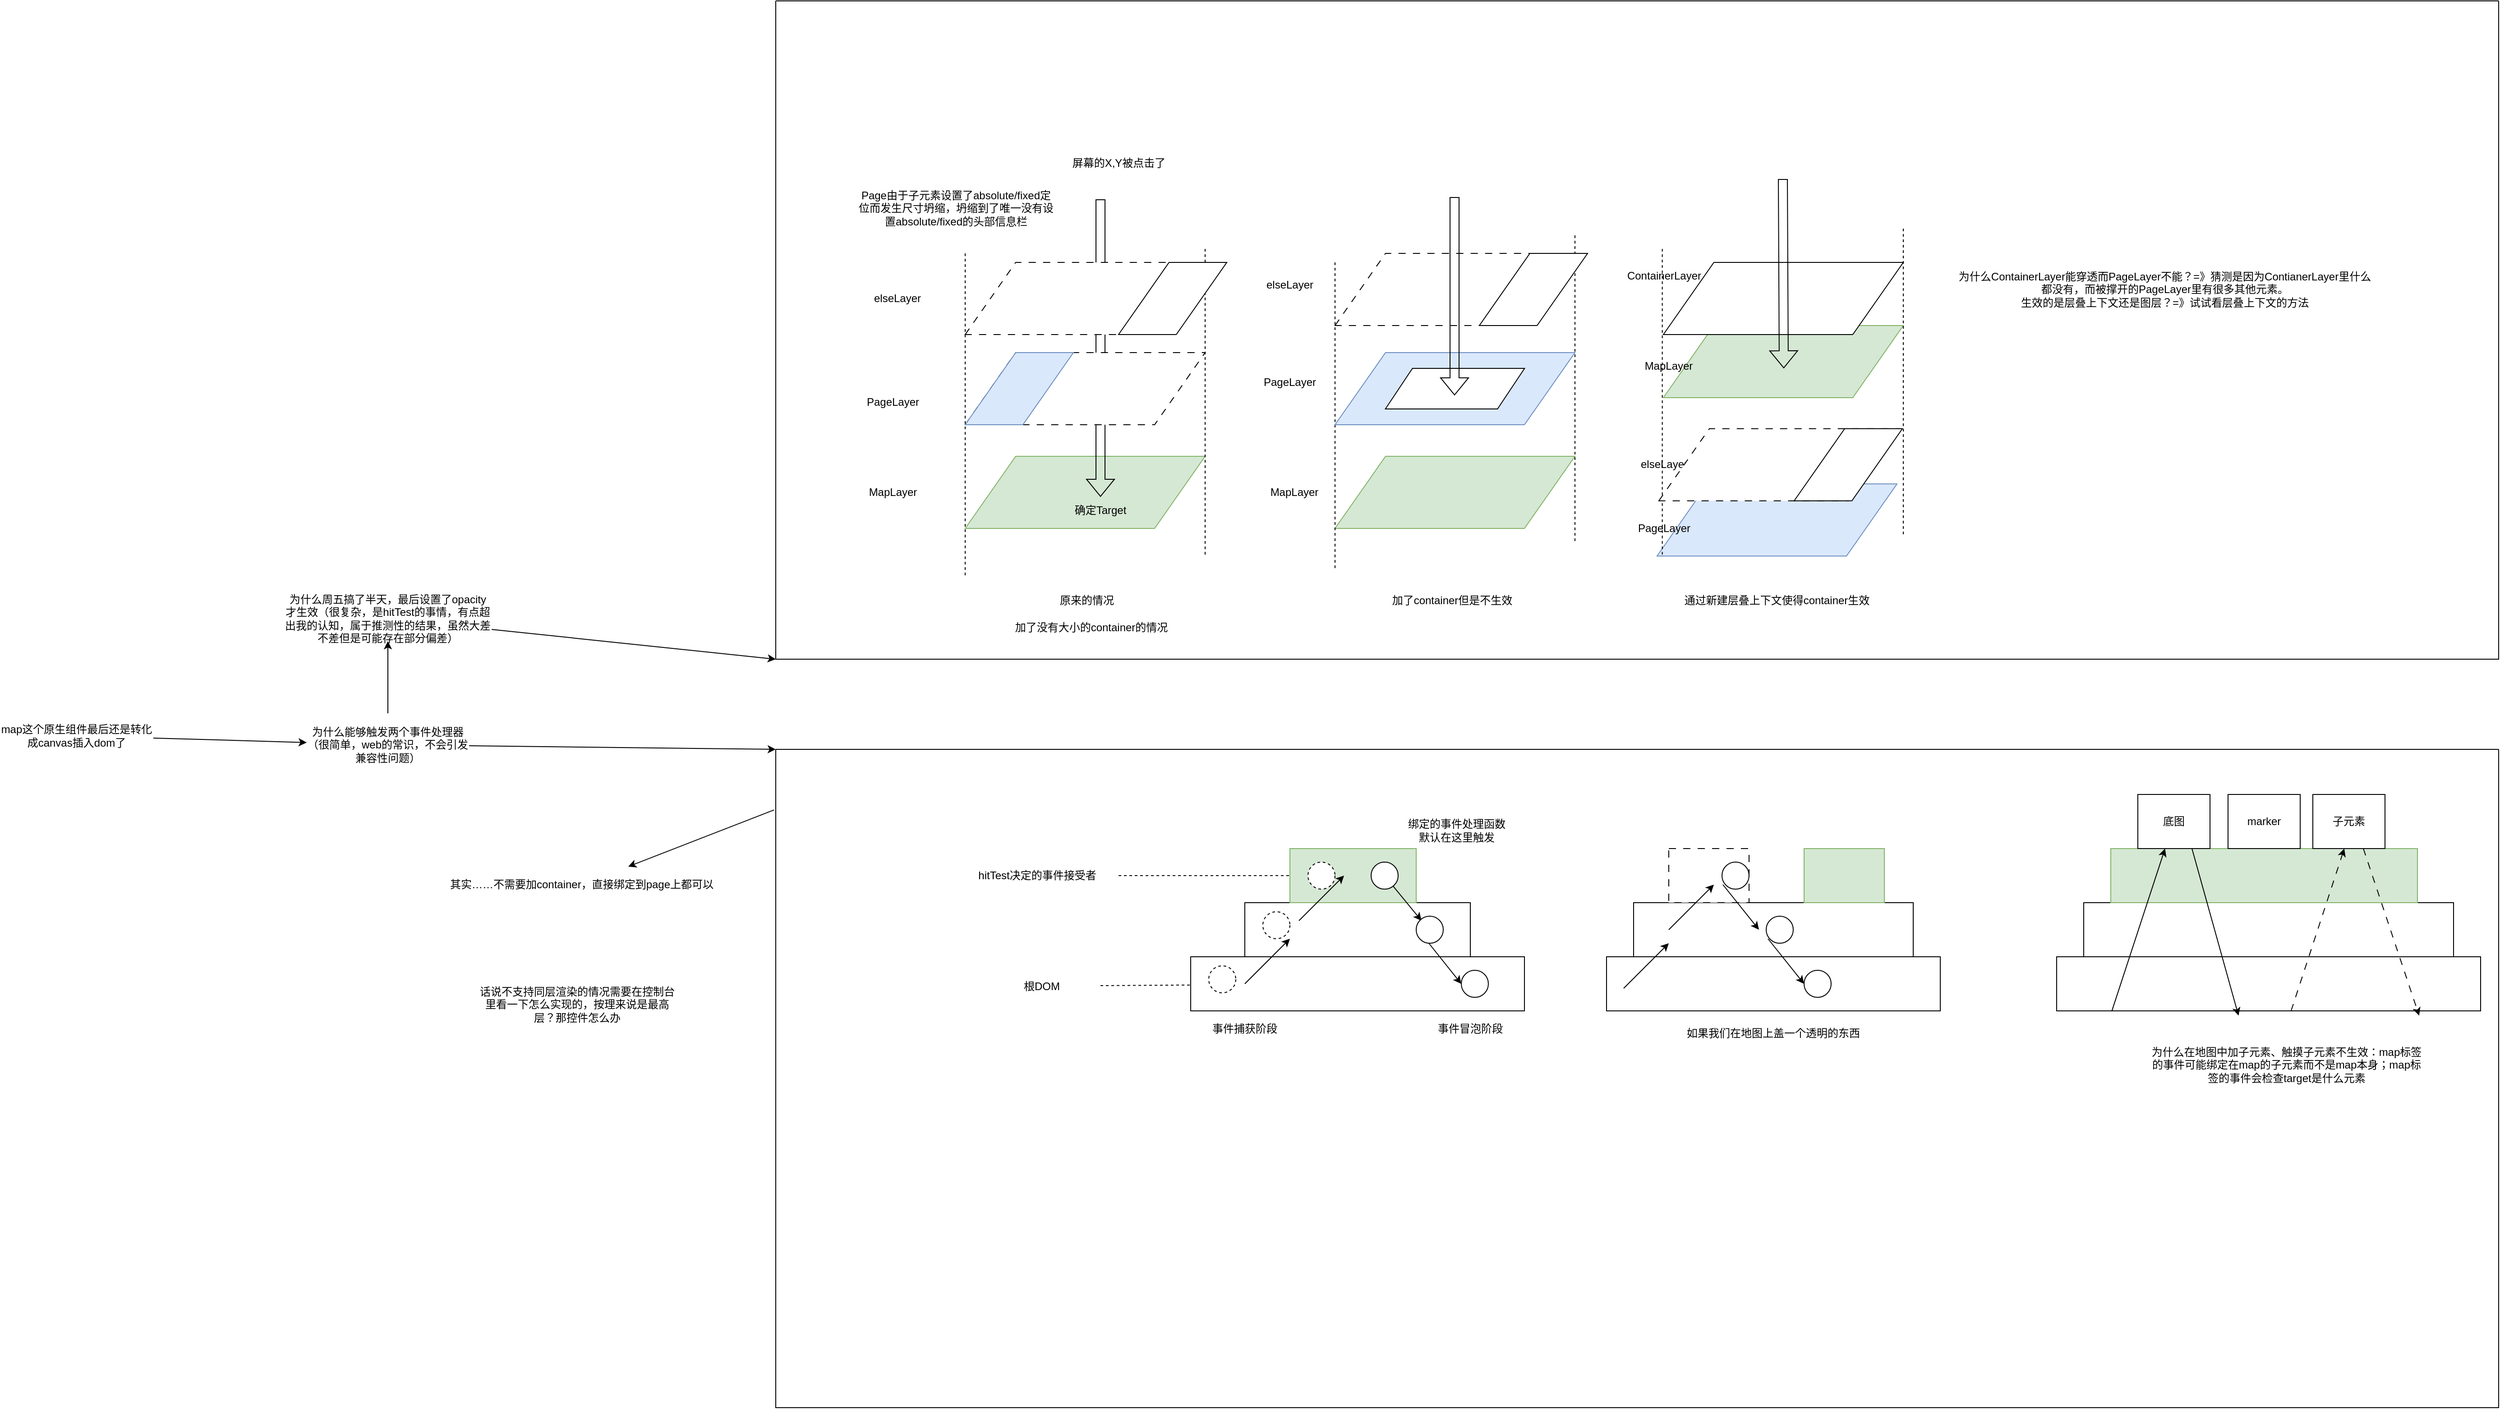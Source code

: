 <mxfile version="24.3.1" type="github">
  <diagram name="第 1 页" id="dHkBDI9f2J-48Ag7LJ06">
    <mxGraphModel dx="3088" dy="1923" grid="1" gridSize="10" guides="1" tooltips="1" connect="1" arrows="1" fold="1" page="1" pageScale="1" pageWidth="827" pageHeight="1169" math="0" shadow="0">
      <root>
        <mxCell id="0" />
        <mxCell id="1" parent="0" />
        <mxCell id="xNNs9g-YdDfOZQ5uP7P--17" value="" style="shape=parallelogram;perimeter=parallelogramPerimeter;whiteSpace=wrap;html=1;fixedSize=1;size=56;fillColor=#d5e8d4;strokeColor=#82b366;" vertex="1" parent="1">
          <mxGeometry x="570" y="335" width="266" height="80" as="geometry" />
        </mxCell>
        <mxCell id="xNNs9g-YdDfOZQ5uP7P--2" value="&lt;div&gt;PageLayer&lt;/div&gt;" style="text;html=1;align=center;verticalAlign=middle;whiteSpace=wrap;rounded=0;" vertex="1" parent="1">
          <mxGeometry x="45" y="260" width="70" height="30" as="geometry" />
        </mxCell>
        <mxCell id="xNNs9g-YdDfOZQ5uP7P--3" value="" style="shape=parallelogram;perimeter=parallelogramPerimeter;whiteSpace=wrap;html=1;fixedSize=1;size=56;fillColor=#d5e8d4;strokeColor=#82b366;" vertex="1" parent="1">
          <mxGeometry x="160" y="335" width="266" height="80" as="geometry" />
        </mxCell>
        <mxCell id="xNNs9g-YdDfOZQ5uP7P--7" value="MapLayer" style="text;html=1;align=center;verticalAlign=middle;whiteSpace=wrap;rounded=0;" vertex="1" parent="1">
          <mxGeometry x="50" y="360" width="60" height="30" as="geometry" />
        </mxCell>
        <mxCell id="xNNs9g-YdDfOZQ5uP7P--11" value="" style="endArrow=none;dashed=1;html=1;rounded=0;" edge="1" parent="1">
          <mxGeometry width="50" height="50" relative="1" as="geometry">
            <mxPoint x="160" y="110" as="sourcePoint" />
            <mxPoint x="160" y="470" as="targetPoint" />
          </mxGeometry>
        </mxCell>
        <mxCell id="xNNs9g-YdDfOZQ5uP7P--14" value="Page由于子元素设置了absolute/fixed定位而发生尺寸坍缩，坍缩到了唯一没有设置absolute/fixed的头部信息栏" style="text;html=1;align=center;verticalAlign=middle;whiteSpace=wrap;rounded=0;" vertex="1" parent="1">
          <mxGeometry x="40" y="30" width="220" height="60" as="geometry" />
        </mxCell>
        <mxCell id="xNNs9g-YdDfOZQ5uP7P--21" value="&lt;div&gt;PageLayer&lt;/div&gt;" style="text;html=1;align=center;verticalAlign=middle;whiteSpace=wrap;rounded=0;" vertex="1" parent="1">
          <mxGeometry x="485" y="237.5" width="70" height="30" as="geometry" />
        </mxCell>
        <mxCell id="xNNs9g-YdDfOZQ5uP7P--13" value="" style="endArrow=classic;html=1;rounded=0;shape=flexArrow;" edge="1" parent="1">
          <mxGeometry width="50" height="50" relative="1" as="geometry">
            <mxPoint x="310" y="50" as="sourcePoint" />
            <mxPoint x="310" y="380" as="targetPoint" />
          </mxGeometry>
        </mxCell>
        <mxCell id="xNNs9g-YdDfOZQ5uP7P--27" value="MapLayer" style="text;html=1;align=center;verticalAlign=middle;whiteSpace=wrap;rounded=0;" vertex="1" parent="1">
          <mxGeometry x="495" y="360" width="60" height="30" as="geometry" />
        </mxCell>
        <mxCell id="xNNs9g-YdDfOZQ5uP7P--29" value="" style="shape=parallelogram;perimeter=parallelogramPerimeter;whiteSpace=wrap;html=1;fixedSize=1;size=56;fillColor=#dae8fc;strokeColor=#6c8ebf;" vertex="1" parent="1">
          <mxGeometry x="927" y="365.63" width="266" height="80" as="geometry" />
        </mxCell>
        <mxCell id="xNNs9g-YdDfOZQ5uP7P--33" value="" style="shape=parallelogram;perimeter=parallelogramPerimeter;whiteSpace=wrap;html=1;fixedSize=1;size=56;fillColor=#d5e8d4;strokeColor=#82b366;" vertex="1" parent="1">
          <mxGeometry x="934" y="190" width="266" height="80" as="geometry" />
        </mxCell>
        <mxCell id="xNNs9g-YdDfOZQ5uP7P--35" value="ContainerLayer" style="text;html=1;align=center;verticalAlign=middle;whiteSpace=wrap;rounded=0;" vertex="1" parent="1">
          <mxGeometry x="905" y="120" width="60" height="30" as="geometry" />
        </mxCell>
        <mxCell id="xNNs9g-YdDfOZQ5uP7P--36" value="&lt;div&gt;为什么ContainerLayer能穿透而PageLayer不能？=》猜测是因为ContianerLayer里什么都没有，而被撑开的PageLayer里有很多其他元素。&lt;/div&gt;生效的是层叠上下文还是图层？=》试试看层叠上下文的方法" style="text;html=1;align=center;verticalAlign=middle;whiteSpace=wrap;rounded=0;" vertex="1" parent="1">
          <mxGeometry x="1260" y="120" width="460" height="60" as="geometry" />
        </mxCell>
        <mxCell id="xNNs9g-YdDfOZQ5uP7P--38" value="屏幕的X,Y被点击了" style="text;html=1;align=center;verticalAlign=middle;whiteSpace=wrap;rounded=0;" vertex="1" parent="1">
          <mxGeometry x="247" y="-10" width="167" height="40" as="geometry" />
        </mxCell>
        <mxCell id="xNNs9g-YdDfOZQ5uP7P--39" value="确定Target" style="text;html=1;align=center;verticalAlign=middle;whiteSpace=wrap;rounded=0;" vertex="1" parent="1">
          <mxGeometry x="280" y="380" width="60" height="30" as="geometry" />
        </mxCell>
        <mxCell id="xNNs9g-YdDfOZQ5uP7P--40" value="" style="endArrow=none;dashed=1;html=1;rounded=0;exitX=0;exitY=1;exitDx=0;exitDy=0;entryX=0;entryY=1;entryDx=0;entryDy=0;" edge="1" parent="1">
          <mxGeometry width="50" height="50" relative="1" as="geometry">
            <mxPoint x="426" y="105" as="sourcePoint" />
            <mxPoint x="426" y="445" as="targetPoint" />
          </mxGeometry>
        </mxCell>
        <mxCell id="xNNs9g-YdDfOZQ5uP7P--41" value="" style="shape=parallelogram;perimeter=parallelogramPerimeter;whiteSpace=wrap;html=1;fixedSize=1;size=56;" vertex="1" parent="1">
          <mxGeometry x="934" y="120" width="266" height="80" as="geometry" />
        </mxCell>
        <mxCell id="xNNs9g-YdDfOZQ5uP7P--42" value="" style="rounded=0;whiteSpace=wrap;html=1;" vertex="1" parent="1">
          <mxGeometry x="410" y="890" width="370" height="60" as="geometry" />
        </mxCell>
        <mxCell id="xNNs9g-YdDfOZQ5uP7P--43" value="" style="rounded=0;whiteSpace=wrap;html=1;" vertex="1" parent="1">
          <mxGeometry x="470" y="830" width="250" height="60" as="geometry" />
        </mxCell>
        <mxCell id="xNNs9g-YdDfOZQ5uP7P--44" value="" style="rounded=0;whiteSpace=wrap;html=1;fillColor=#d5e8d4;strokeColor=#82b366;" vertex="1" parent="1">
          <mxGeometry x="520" y="770" width="140" height="60" as="geometry" />
        </mxCell>
        <mxCell id="xNNs9g-YdDfOZQ5uP7P--45" value="" style="rounded=0;whiteSpace=wrap;html=1;" vertex="1" parent="1">
          <mxGeometry x="871" y="890" width="370" height="60" as="geometry" />
        </mxCell>
        <mxCell id="xNNs9g-YdDfOZQ5uP7P--46" value="" style="rounded=0;whiteSpace=wrap;html=1;" vertex="1" parent="1">
          <mxGeometry x="901" y="830" width="310" height="60" as="geometry" />
        </mxCell>
        <mxCell id="xNNs9g-YdDfOZQ5uP7P--47" value="" style="rounded=0;whiteSpace=wrap;html=1;dashed=1;dashPattern=8 8;" vertex="1" parent="1">
          <mxGeometry x="940" y="770" width="89" height="60" as="geometry" />
        </mxCell>
        <mxCell id="xNNs9g-YdDfOZQ5uP7P--48" value="" style="rounded=0;whiteSpace=wrap;html=1;fillColor=#d5e8d4;strokeColor=#82b366;" vertex="1" parent="1">
          <mxGeometry x="1090" y="770" width="89" height="60" as="geometry" />
        </mxCell>
        <mxCell id="xNNs9g-YdDfOZQ5uP7P--49" value="" style="endArrow=classic;html=1;rounded=0;" edge="1" parent="1">
          <mxGeometry width="50" height="50" relative="1" as="geometry">
            <mxPoint x="470" y="920" as="sourcePoint" />
            <mxPoint x="520" y="870" as="targetPoint" />
          </mxGeometry>
        </mxCell>
        <mxCell id="xNNs9g-YdDfOZQ5uP7P--52" value="" style="endArrow=classic;html=1;rounded=0;" edge="1" parent="1">
          <mxGeometry width="50" height="50" relative="1" as="geometry">
            <mxPoint x="530" y="850" as="sourcePoint" />
            <mxPoint x="580" y="800" as="targetPoint" />
          </mxGeometry>
        </mxCell>
        <mxCell id="xNNs9g-YdDfOZQ5uP7P--53" value="" style="endArrow=classic;html=1;rounded=0;" edge="1" parent="1">
          <mxGeometry width="50" height="50" relative="1" as="geometry">
            <mxPoint x="940" y="860" as="sourcePoint" />
            <mxPoint x="990" y="810" as="targetPoint" />
          </mxGeometry>
        </mxCell>
        <mxCell id="xNNs9g-YdDfOZQ5uP7P--54" value="" style="endArrow=classic;html=1;rounded=0;" edge="1" parent="1">
          <mxGeometry width="50" height="50" relative="1" as="geometry">
            <mxPoint x="890" y="925" as="sourcePoint" />
            <mxPoint x="940" y="875" as="targetPoint" />
          </mxGeometry>
        </mxCell>
        <mxCell id="xNNs9g-YdDfOZQ5uP7P--55" value="" style="endArrow=classic;html=1;rounded=0;" edge="1" parent="1" source="xNNs9g-YdDfOZQ5uP7P--59">
          <mxGeometry width="50" height="50" relative="1" as="geometry">
            <mxPoint x="625.86" y="800" as="sourcePoint" />
            <mxPoint x="665.86" y="850" as="targetPoint" />
          </mxGeometry>
        </mxCell>
        <mxCell id="xNNs9g-YdDfOZQ5uP7P--56" value="" style="endArrow=classic;html=1;rounded=0;" edge="1" parent="1">
          <mxGeometry width="50" height="50" relative="1" as="geometry">
            <mxPoint x="670" y="870" as="sourcePoint" />
            <mxPoint x="710" y="920" as="targetPoint" />
          </mxGeometry>
        </mxCell>
        <mxCell id="xNNs9g-YdDfOZQ5uP7P--57" value="" style="endArrow=classic;html=1;rounded=0;" edge="1" parent="1">
          <mxGeometry width="50" height="50" relative="1" as="geometry">
            <mxPoint x="1000" y="810" as="sourcePoint" />
            <mxPoint x="1040" y="860" as="targetPoint" />
          </mxGeometry>
        </mxCell>
        <mxCell id="xNNs9g-YdDfOZQ5uP7P--60" value="" style="endArrow=classic;html=1;rounded=0;" edge="1" parent="1" target="xNNs9g-YdDfOZQ5uP7P--59">
          <mxGeometry width="50" height="50" relative="1" as="geometry">
            <mxPoint x="625.86" y="800" as="sourcePoint" />
            <mxPoint x="665.86" y="850" as="targetPoint" />
          </mxGeometry>
        </mxCell>
        <mxCell id="xNNs9g-YdDfOZQ5uP7P--59" value="" style="ellipse;whiteSpace=wrap;html=1;" vertex="1" parent="1">
          <mxGeometry x="610" y="785" width="30" height="30" as="geometry" />
        </mxCell>
        <mxCell id="xNNs9g-YdDfOZQ5uP7P--61" value="" style="ellipse;whiteSpace=wrap;html=1;" vertex="1" parent="1">
          <mxGeometry x="660" y="845" width="30" height="30" as="geometry" />
        </mxCell>
        <mxCell id="xNNs9g-YdDfOZQ5uP7P--62" value="" style="ellipse;whiteSpace=wrap;html=1;" vertex="1" parent="1">
          <mxGeometry x="710" y="905" width="30" height="30" as="geometry" />
        </mxCell>
        <mxCell id="xNNs9g-YdDfOZQ5uP7P--63" value="" style="ellipse;whiteSpace=wrap;html=1;" vertex="1" parent="1">
          <mxGeometry x="999" y="785" width="30" height="30" as="geometry" />
        </mxCell>
        <mxCell id="xNNs9g-YdDfOZQ5uP7P--64" value="" style="ellipse;whiteSpace=wrap;html=1;" vertex="1" parent="1">
          <mxGeometry x="1048" y="845" width="30" height="30" as="geometry" />
        </mxCell>
        <mxCell id="xNNs9g-YdDfOZQ5uP7P--65" value="" style="ellipse;whiteSpace=wrap;html=1;" vertex="1" parent="1">
          <mxGeometry x="1090" y="905" width="30" height="30" as="geometry" />
        </mxCell>
        <mxCell id="xNNs9g-YdDfOZQ5uP7P--66" value="" style="endArrow=classic;html=1;rounded=0;" edge="1" parent="1">
          <mxGeometry width="50" height="50" relative="1" as="geometry">
            <mxPoint x="1050" y="870" as="sourcePoint" />
            <mxPoint x="1090" y="920" as="targetPoint" />
          </mxGeometry>
        </mxCell>
        <mxCell id="xNNs9g-YdDfOZQ5uP7P--32" value="" style="endArrow=classic;html=1;rounded=0;shape=flexArrow;" edge="1" parent="1">
          <mxGeometry width="50" height="50" relative="1" as="geometry">
            <mxPoint x="1066.5" y="27.5" as="sourcePoint" />
            <mxPoint x="1067.5" y="237.5" as="targetPoint" />
          </mxGeometry>
        </mxCell>
        <mxCell id="xNNs9g-YdDfOZQ5uP7P--67" value="" style="endArrow=none;dashed=1;html=1;rounded=0;exitX=0;exitY=1;exitDx=0;exitDy=0;entryX=0;entryY=1;entryDx=0;entryDy=0;" edge="1" parent="1">
          <mxGeometry width="50" height="50" relative="1" as="geometry">
            <mxPoint x="570" y="120" as="sourcePoint" />
            <mxPoint x="570" y="460" as="targetPoint" />
          </mxGeometry>
        </mxCell>
        <mxCell id="xNNs9g-YdDfOZQ5uP7P--68" value="" style="endArrow=none;dashed=1;html=1;rounded=0;exitX=0;exitY=1;exitDx=0;exitDy=0;entryX=0;entryY=1;entryDx=0;entryDy=0;" edge="1" parent="1">
          <mxGeometry width="50" height="50" relative="1" as="geometry">
            <mxPoint x="836" y="90" as="sourcePoint" />
            <mxPoint x="836" y="430" as="targetPoint" />
          </mxGeometry>
        </mxCell>
        <mxCell id="xNNs9g-YdDfOZQ5uP7P--69" value="" style="endArrow=none;dashed=1;html=1;rounded=0;exitX=0;exitY=1;exitDx=0;exitDy=0;entryX=0;entryY=1;entryDx=0;entryDy=0;" edge="1" parent="1">
          <mxGeometry width="50" height="50" relative="1" as="geometry">
            <mxPoint x="932.82" y="105" as="sourcePoint" />
            <mxPoint x="932.82" y="445" as="targetPoint" />
          </mxGeometry>
        </mxCell>
        <mxCell id="xNNs9g-YdDfOZQ5uP7P--70" value="" style="endArrow=none;dashed=1;html=1;rounded=0;exitX=0;exitY=1;exitDx=0;exitDy=0;entryX=0;entryY=1;entryDx=0;entryDy=0;" edge="1" parent="1">
          <mxGeometry width="50" height="50" relative="1" as="geometry">
            <mxPoint x="1200" y="82.5" as="sourcePoint" />
            <mxPoint x="1200" y="422.5" as="targetPoint" />
          </mxGeometry>
        </mxCell>
        <mxCell id="xNNs9g-YdDfOZQ5uP7P--71" value="elseLayer" style="text;html=1;align=center;verticalAlign=middle;whiteSpace=wrap;rounded=0;" vertex="1" parent="1">
          <mxGeometry x="50" y="145" width="70" height="30" as="geometry" />
        </mxCell>
        <mxCell id="xNNs9g-YdDfOZQ5uP7P--72" value="elseLayer" style="text;html=1;align=center;verticalAlign=middle;whiteSpace=wrap;rounded=0;" vertex="1" parent="1">
          <mxGeometry x="485" y="130" width="70" height="30" as="geometry" />
        </mxCell>
        <mxCell id="xNNs9g-YdDfOZQ5uP7P--73" value="elseLayer" style="text;html=1;align=center;verticalAlign=middle;whiteSpace=wrap;rounded=0;" vertex="1" parent="1">
          <mxGeometry x="900" y="329.38" width="70" height="30" as="geometry" />
        </mxCell>
        <mxCell id="xNNs9g-YdDfOZQ5uP7P--74" value="&lt;div&gt;PageLayer&lt;/div&gt;" style="text;html=1;align=center;verticalAlign=middle;whiteSpace=wrap;rounded=0;" vertex="1" parent="1">
          <mxGeometry x="900" y="400" width="70" height="30" as="geometry" />
        </mxCell>
        <mxCell id="xNNs9g-YdDfOZQ5uP7P--77" value="MapLayer" style="text;html=1;align=center;verticalAlign=middle;whiteSpace=wrap;rounded=0;" vertex="1" parent="1">
          <mxGeometry x="910" y="220" width="60" height="30" as="geometry" />
        </mxCell>
        <mxCell id="xNNs9g-YdDfOZQ5uP7P--78" value="" style="swimlane;startSize=0;" vertex="1" parent="1">
          <mxGeometry x="-50" y="-170" width="1910" height="730" as="geometry" />
        </mxCell>
        <mxCell id="xNNs9g-YdDfOZQ5uP7P--109" value="原来的情况" style="text;html=1;align=center;verticalAlign=middle;whiteSpace=wrap;rounded=0;" vertex="1" parent="xNNs9g-YdDfOZQ5uP7P--78">
          <mxGeometry x="300" y="650" width="90" height="30" as="geometry" />
        </mxCell>
        <mxCell id="xNNs9g-YdDfOZQ5uP7P--110" value="通过新建层叠上下文使得container生效" style="text;html=1;align=center;verticalAlign=middle;whiteSpace=wrap;rounded=0;" vertex="1" parent="xNNs9g-YdDfOZQ5uP7P--78">
          <mxGeometry x="1000" y="650" width="220" height="30" as="geometry" />
        </mxCell>
        <mxCell id="xNNs9g-YdDfOZQ5uP7P--111" value="加了container但是不生效" style="text;html=1;align=center;verticalAlign=middle;whiteSpace=wrap;rounded=0;" vertex="1" parent="xNNs9g-YdDfOZQ5uP7P--78">
          <mxGeometry x="650" y="650" width="200" height="30" as="geometry" />
        </mxCell>
        <mxCell id="xNNs9g-YdDfOZQ5uP7P--112" value="加了没有大小的container的情况" style="text;html=1;align=center;verticalAlign=middle;whiteSpace=wrap;rounded=0;" vertex="1" parent="xNNs9g-YdDfOZQ5uP7P--78">
          <mxGeometry x="250" y="680" width="200" height="30" as="geometry" />
        </mxCell>
        <mxCell id="xNNs9g-YdDfOZQ5uP7P--79" value="" style="swimlane;startSize=0;" vertex="1" parent="1">
          <mxGeometry x="-50" y="660" width="1910" height="730" as="geometry" />
        </mxCell>
        <mxCell id="xNNs9g-YdDfOZQ5uP7P--85" value="hitTest决定的事件接受者" style="text;html=1;align=center;verticalAlign=middle;whiteSpace=wrap;rounded=0;" vertex="1" parent="xNNs9g-YdDfOZQ5uP7P--79">
          <mxGeometry x="200" y="125" width="180" height="30" as="geometry" />
        </mxCell>
        <mxCell id="xNNs9g-YdDfOZQ5uP7P--86" value="根DOM" style="text;html=1;align=center;verticalAlign=middle;whiteSpace=wrap;rounded=0;" vertex="1" parent="xNNs9g-YdDfOZQ5uP7P--79">
          <mxGeometry x="230" y="245" width="130" height="35" as="geometry" />
        </mxCell>
        <mxCell id="xNNs9g-YdDfOZQ5uP7P--96" value="绑定的事件处理函数默认在这里触发" style="text;html=1;align=center;verticalAlign=middle;whiteSpace=wrap;rounded=0;" vertex="1" parent="xNNs9g-YdDfOZQ5uP7P--79">
          <mxGeometry x="700" y="70" width="110" height="40" as="geometry" />
        </mxCell>
        <mxCell id="xNNs9g-YdDfOZQ5uP7P--102" value="" style="ellipse;whiteSpace=wrap;html=1;dashed=1;" vertex="1" parent="xNNs9g-YdDfOZQ5uP7P--79">
          <mxGeometry x="480" y="240" width="30" height="30" as="geometry" />
        </mxCell>
        <mxCell id="xNNs9g-YdDfOZQ5uP7P--104" value="" style="ellipse;whiteSpace=wrap;html=1;dashed=1;" vertex="1" parent="xNNs9g-YdDfOZQ5uP7P--79">
          <mxGeometry x="590" y="125" width="30" height="30" as="geometry" />
        </mxCell>
        <mxCell id="xNNs9g-YdDfOZQ5uP7P--103" value="" style="ellipse;whiteSpace=wrap;html=1;dashed=1;" vertex="1" parent="xNNs9g-YdDfOZQ5uP7P--79">
          <mxGeometry x="540" y="180" width="30" height="30" as="geometry" />
        </mxCell>
        <mxCell id="xNNs9g-YdDfOZQ5uP7P--105" value="事件捕获阶段" style="text;html=1;align=center;verticalAlign=middle;whiteSpace=wrap;rounded=0;" vertex="1" parent="xNNs9g-YdDfOZQ5uP7P--79">
          <mxGeometry x="480" y="300" width="80" height="20" as="geometry" />
        </mxCell>
        <mxCell id="xNNs9g-YdDfOZQ5uP7P--106" value="事件冒泡阶段" style="text;html=1;align=center;verticalAlign=middle;whiteSpace=wrap;rounded=0;" vertex="1" parent="xNNs9g-YdDfOZQ5uP7P--79">
          <mxGeometry x="730" y="300" width="80" height="20" as="geometry" />
        </mxCell>
        <mxCell id="xNNs9g-YdDfOZQ5uP7P--113" value="如果我们在地图上盖一个透明的东西" style="text;html=1;align=center;verticalAlign=middle;whiteSpace=wrap;rounded=0;" vertex="1" parent="xNNs9g-YdDfOZQ5uP7P--79">
          <mxGeometry x="980" y="300" width="252" height="30" as="geometry" />
        </mxCell>
        <mxCell id="xNNs9g-YdDfOZQ5uP7P--114" value="为什么在地图中加子元素、触摸子元素不生效：map标签的事件可能绑定在map的子元素而不是map本身；map标签的事件会检查target是什么元素" style="text;html=1;align=center;verticalAlign=middle;whiteSpace=wrap;rounded=0;" vertex="1" parent="xNNs9g-YdDfOZQ5uP7P--79">
          <mxGeometry x="1520" y="300" width="310" height="100" as="geometry" />
        </mxCell>
        <mxCell id="xNNs9g-YdDfOZQ5uP7P--115" value="" style="rounded=0;whiteSpace=wrap;html=1;" vertex="1" parent="xNNs9g-YdDfOZQ5uP7P--79">
          <mxGeometry x="1420" y="230" width="470" height="60" as="geometry" />
        </mxCell>
        <mxCell id="xNNs9g-YdDfOZQ5uP7P--116" value="" style="rounded=0;whiteSpace=wrap;html=1;" vertex="1" parent="xNNs9g-YdDfOZQ5uP7P--79">
          <mxGeometry x="1450" y="170" width="410" height="60" as="geometry" />
        </mxCell>
        <mxCell id="xNNs9g-YdDfOZQ5uP7P--117" value="" style="rounded=0;whiteSpace=wrap;html=1;fillColor=#d5e8d4;strokeColor=#82b366;" vertex="1" parent="xNNs9g-YdDfOZQ5uP7P--79">
          <mxGeometry x="1480" y="110" width="340" height="60" as="geometry" />
        </mxCell>
        <mxCell id="xNNs9g-YdDfOZQ5uP7P--118" value="底图" style="rounded=0;whiteSpace=wrap;html=1;" vertex="1" parent="xNNs9g-YdDfOZQ5uP7P--79">
          <mxGeometry x="1510" y="50" width="80" height="60" as="geometry" />
        </mxCell>
        <mxCell id="xNNs9g-YdDfOZQ5uP7P--119" value="marker" style="rounded=0;whiteSpace=wrap;html=1;" vertex="1" parent="xNNs9g-YdDfOZQ5uP7P--79">
          <mxGeometry x="1610" y="50" width="80" height="60" as="geometry" />
        </mxCell>
        <mxCell id="xNNs9g-YdDfOZQ5uP7P--122" value="子元素" style="rounded=0;whiteSpace=wrap;html=1;" vertex="1" parent="xNNs9g-YdDfOZQ5uP7P--79">
          <mxGeometry x="1704" y="50" width="80" height="60" as="geometry" />
        </mxCell>
        <mxCell id="xNNs9g-YdDfOZQ5uP7P--124" value="" style="endArrow=classic;html=1;rounded=0;exitX=0.13;exitY=1.007;exitDx=0;exitDy=0;exitPerimeter=0;" edge="1" parent="xNNs9g-YdDfOZQ5uP7P--79" source="xNNs9g-YdDfOZQ5uP7P--115" target="xNNs9g-YdDfOZQ5uP7P--118">
          <mxGeometry width="50" height="50" relative="1" as="geometry">
            <mxPoint x="1500" y="250" as="sourcePoint" />
            <mxPoint x="1550" y="200" as="targetPoint" />
          </mxGeometry>
        </mxCell>
        <mxCell id="xNNs9g-YdDfOZQ5uP7P--125" value="" style="endArrow=classic;html=1;rounded=0;exitX=0.75;exitY=1;exitDx=0;exitDy=0;entryX=0.429;entryY=1.087;entryDx=0;entryDy=0;entryPerimeter=0;" edge="1" parent="xNNs9g-YdDfOZQ5uP7P--79" source="xNNs9g-YdDfOZQ5uP7P--118" target="xNNs9g-YdDfOZQ5uP7P--115">
          <mxGeometry width="50" height="50" relative="1" as="geometry">
            <mxPoint x="1350" y="140" as="sourcePoint" />
            <mxPoint x="1400" y="90" as="targetPoint" />
          </mxGeometry>
        </mxCell>
        <mxCell id="xNNs9g-YdDfOZQ5uP7P--126" value="" style="endArrow=classic;html=1;rounded=0;exitX=0.13;exitY=1.007;exitDx=0;exitDy=0;exitPerimeter=0;dashed=1;dashPattern=8 8;" edge="1" parent="xNNs9g-YdDfOZQ5uP7P--79">
          <mxGeometry width="50" height="50" relative="1" as="geometry">
            <mxPoint x="1679.9" y="290" as="sourcePoint" />
            <mxPoint x="1738.9" y="110" as="targetPoint" />
          </mxGeometry>
        </mxCell>
        <mxCell id="xNNs9g-YdDfOZQ5uP7P--127" value="" style="endArrow=classic;html=1;rounded=0;exitX=0.75;exitY=1;exitDx=0;exitDy=0;entryX=0.855;entryY=1.087;entryDx=0;entryDy=0;entryPerimeter=0;dashed=1;dashPattern=8 8;" edge="1" parent="xNNs9g-YdDfOZQ5uP7P--79" target="xNNs9g-YdDfOZQ5uP7P--115">
          <mxGeometry width="50" height="50" relative="1" as="geometry">
            <mxPoint x="1760" y="110" as="sourcePoint" />
            <mxPoint x="1812" y="295" as="targetPoint" />
          </mxGeometry>
        </mxCell>
        <mxCell id="xNNs9g-YdDfOZQ5uP7P--81" style="rounded=0;orthogonalLoop=1;jettySize=auto;html=1;entryX=0;entryY=1;entryDx=0;entryDy=0;" edge="1" parent="1" source="xNNs9g-YdDfOZQ5uP7P--80" target="xNNs9g-YdDfOZQ5uP7P--78">
          <mxGeometry relative="1" as="geometry" />
        </mxCell>
        <mxCell id="xNNs9g-YdDfOZQ5uP7P--80" value="为什么周五搞了半天，最后设置了opacity才生效（很复杂，是hitTest的事情，有点超出我的认知，属于推测性的结果，虽然大差不差但是可能存在部分偏差）" style="text;html=1;align=center;verticalAlign=middle;whiteSpace=wrap;rounded=0;" vertex="1" parent="1">
          <mxGeometry x="-595" y="490" width="230" height="50" as="geometry" />
        </mxCell>
        <mxCell id="xNNs9g-YdDfOZQ5uP7P--83" style="rounded=0;orthogonalLoop=1;jettySize=auto;html=1;entryX=0;entryY=0;entryDx=0;entryDy=0;" edge="1" parent="1" source="xNNs9g-YdDfOZQ5uP7P--82" target="xNNs9g-YdDfOZQ5uP7P--79">
          <mxGeometry relative="1" as="geometry" />
        </mxCell>
        <mxCell id="xNNs9g-YdDfOZQ5uP7P--100" style="rounded=0;orthogonalLoop=1;jettySize=auto;html=1;" edge="1" parent="1" source="xNNs9g-YdDfOZQ5uP7P--82" target="xNNs9g-YdDfOZQ5uP7P--80">
          <mxGeometry relative="1" as="geometry" />
        </mxCell>
        <mxCell id="xNNs9g-YdDfOZQ5uP7P--82" value="为什么能够触发两个事件处理器（很简单，web的常识，不会引发兼容性问题）" style="text;html=1;align=center;verticalAlign=middle;whiteSpace=wrap;rounded=0;" vertex="1" parent="1">
          <mxGeometry x="-570" y="620" width="180" height="70" as="geometry" />
        </mxCell>
        <mxCell id="xNNs9g-YdDfOZQ5uP7P--87" value="" style="endArrow=none;dashed=1;html=1;rounded=0;" edge="1" parent="1" source="xNNs9g-YdDfOZQ5uP7P--85" target="xNNs9g-YdDfOZQ5uP7P--44">
          <mxGeometry width="50" height="50" relative="1" as="geometry">
            <mxPoint x="50" y="940" as="sourcePoint" />
            <mxPoint x="100" y="890" as="targetPoint" />
          </mxGeometry>
        </mxCell>
        <mxCell id="xNNs9g-YdDfOZQ5uP7P--88" value="" style="endArrow=none;dashed=1;html=1;rounded=0;" edge="1" parent="1" source="xNNs9g-YdDfOZQ5uP7P--86" target="xNNs9g-YdDfOZQ5uP7P--42">
          <mxGeometry width="50" height="50" relative="1" as="geometry">
            <mxPoint x="200" y="1110" as="sourcePoint" />
            <mxPoint x="250" y="1060" as="targetPoint" />
          </mxGeometry>
        </mxCell>
        <mxCell id="xNNs9g-YdDfOZQ5uP7P--89" value="" style="group" vertex="1" connectable="0" parent="1">
          <mxGeometry x="160" y="220" width="266" height="80" as="geometry" />
        </mxCell>
        <mxCell id="xNNs9g-YdDfOZQ5uP7P--6" value="" style="shape=parallelogram;perimeter=parallelogramPerimeter;whiteSpace=wrap;html=1;fixedSize=1;size=56;dashed=1;dashPattern=8 8;" vertex="1" parent="xNNs9g-YdDfOZQ5uP7P--89">
          <mxGeometry width="266" height="80" as="geometry" />
        </mxCell>
        <mxCell id="xNNs9g-YdDfOZQ5uP7P--12" value="" style="shape=parallelogram;perimeter=parallelogramPerimeter;whiteSpace=wrap;html=1;fixedSize=1;size=56;fillColor=#dae8fc;strokeColor=#6c8ebf;" vertex="1" parent="xNNs9g-YdDfOZQ5uP7P--89">
          <mxGeometry width="120" height="80" as="geometry" />
        </mxCell>
        <mxCell id="xNNs9g-YdDfOZQ5uP7P--90" value="" style="group" vertex="1" connectable="0" parent="1">
          <mxGeometry x="160" y="120" width="290" height="80" as="geometry" />
        </mxCell>
        <mxCell id="xNNs9g-YdDfOZQ5uP7P--23" value="" style="shape=parallelogram;perimeter=parallelogramPerimeter;whiteSpace=wrap;html=1;fixedSize=1;size=56;dashed=1;dashPattern=8 8;" vertex="1" parent="xNNs9g-YdDfOZQ5uP7P--90">
          <mxGeometry width="266" height="80" as="geometry" />
        </mxCell>
        <mxCell id="xNNs9g-YdDfOZQ5uP7P--24" value="" style="shape=parallelogram;perimeter=parallelogramPerimeter;whiteSpace=wrap;html=1;fixedSize=1;size=56;" vertex="1" parent="xNNs9g-YdDfOZQ5uP7P--90">
          <mxGeometry x="170" width="120" height="80" as="geometry" />
        </mxCell>
        <mxCell id="xNNs9g-YdDfOZQ5uP7P--91" value="" style="group" vertex="1" connectable="0" parent="1">
          <mxGeometry x="570" y="110" width="280" height="80" as="geometry" />
        </mxCell>
        <mxCell id="xNNs9g-YdDfOZQ5uP7P--25" value="" style="shape=parallelogram;perimeter=parallelogramPerimeter;whiteSpace=wrap;html=1;fixedSize=1;size=56;dashed=1;dashPattern=8 8;" vertex="1" parent="xNNs9g-YdDfOZQ5uP7P--91">
          <mxGeometry width="266" height="80" as="geometry" />
        </mxCell>
        <mxCell id="xNNs9g-YdDfOZQ5uP7P--26" value="" style="shape=parallelogram;perimeter=parallelogramPerimeter;whiteSpace=wrap;html=1;fixedSize=1;size=56;" vertex="1" parent="xNNs9g-YdDfOZQ5uP7P--91">
          <mxGeometry x="160" width="120" height="80" as="geometry" />
        </mxCell>
        <mxCell id="xNNs9g-YdDfOZQ5uP7P--92" value="" style="group" vertex="1" connectable="0" parent="1">
          <mxGeometry x="570" y="220" width="266" height="80" as="geometry" />
        </mxCell>
        <mxCell id="xNNs9g-YdDfOZQ5uP7P--8" value="" style="shape=parallelogram;perimeter=parallelogramPerimeter;whiteSpace=wrap;html=1;fixedSize=1;size=56;fillColor=#dae8fc;strokeColor=#6c8ebf;" vertex="1" parent="xNNs9g-YdDfOZQ5uP7P--92">
          <mxGeometry width="266" height="80" as="geometry" />
        </mxCell>
        <mxCell id="xNNs9g-YdDfOZQ5uP7P--16" value="" style="shape=parallelogram;perimeter=parallelogramPerimeter;whiteSpace=wrap;html=1;fixedSize=1;size=30;" vertex="1" parent="xNNs9g-YdDfOZQ5uP7P--92">
          <mxGeometry x="55.86" y="17.5" width="154.29" height="45" as="geometry" />
        </mxCell>
        <mxCell id="xNNs9g-YdDfOZQ5uP7P--94" value="" style="group" vertex="1" connectable="0" parent="1">
          <mxGeometry x="929" y="304.38" width="270" height="80" as="geometry" />
        </mxCell>
        <mxCell id="xNNs9g-YdDfOZQ5uP7P--31" value="" style="shape=parallelogram;perimeter=parallelogramPerimeter;whiteSpace=wrap;html=1;fixedSize=1;size=56;dashed=1;dashPattern=8 8;" vertex="1" parent="xNNs9g-YdDfOZQ5uP7P--94">
          <mxGeometry width="266" height="80" as="geometry" />
        </mxCell>
        <mxCell id="xNNs9g-YdDfOZQ5uP7P--30" value="" style="shape=parallelogram;perimeter=parallelogramPerimeter;whiteSpace=wrap;html=1;fixedSize=1;size=56;" vertex="1" parent="xNNs9g-YdDfOZQ5uP7P--94">
          <mxGeometry x="150" width="120" height="80" as="geometry" />
        </mxCell>
        <mxCell id="xNNs9g-YdDfOZQ5uP7P--98" style="rounded=0;orthogonalLoop=1;jettySize=auto;html=1;" edge="1" parent="1" source="xNNs9g-YdDfOZQ5uP7P--97" target="xNNs9g-YdDfOZQ5uP7P--82">
          <mxGeometry relative="1" as="geometry" />
        </mxCell>
        <mxCell id="xNNs9g-YdDfOZQ5uP7P--97" value="map这个原生组件最后还是转化成canvas插入dom了" style="text;html=1;align=center;verticalAlign=middle;whiteSpace=wrap;rounded=0;" vertex="1" parent="1">
          <mxGeometry x="-910" y="610" width="170" height="70" as="geometry" />
        </mxCell>
        <mxCell id="xNNs9g-YdDfOZQ5uP7P--107" value="其实……不需要加container，直接绑定到page上都可以" style="text;html=1;align=center;verticalAlign=middle;whiteSpace=wrap;rounded=0;" vertex="1" parent="1">
          <mxGeometry x="-440" y="790" width="350" height="40" as="geometry" />
        </mxCell>
        <mxCell id="xNNs9g-YdDfOZQ5uP7P--108" value="" style="endArrow=classic;html=1;rounded=0;exitX=-0.001;exitY=0.092;exitDx=0;exitDy=0;exitPerimeter=0;" edge="1" parent="1" source="xNNs9g-YdDfOZQ5uP7P--79" target="xNNs9g-YdDfOZQ5uP7P--107">
          <mxGeometry width="50" height="50" relative="1" as="geometry">
            <mxPoint x="-310" y="910" as="sourcePoint" />
            <mxPoint x="-260" y="860" as="targetPoint" />
          </mxGeometry>
        </mxCell>
        <mxCell id="xNNs9g-YdDfOZQ5uP7P--22" value="" style="endArrow=classic;html=1;rounded=0;shape=flexArrow;" edge="1" parent="1">
          <mxGeometry width="50" height="50" relative="1" as="geometry">
            <mxPoint x="702.5" y="47.5" as="sourcePoint" />
            <mxPoint x="702.5" y="267.5" as="targetPoint" />
          </mxGeometry>
        </mxCell>
        <mxCell id="xNNs9g-YdDfOZQ5uP7P--128" value="话说不支持同层渲染的情况需要在控制台里看一下怎么实现的，按理来说是最高层？那控件怎么办" style="text;html=1;align=center;verticalAlign=middle;whiteSpace=wrap;rounded=0;" vertex="1" parent="1">
          <mxGeometry x="-380" y="905" width="220" height="75" as="geometry" />
        </mxCell>
      </root>
    </mxGraphModel>
  </diagram>
</mxfile>
